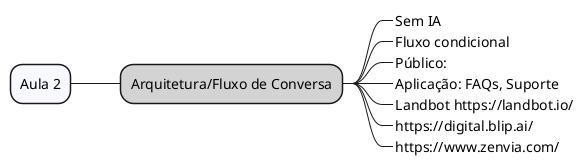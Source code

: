 @startmindmap

*[#F8F8FF] Aula 2

**[#LightGray] Arquitetura/Fluxo de Conversa

***_ Sem IA
***_ Fluxo condicional
***_ Público: 
***_ Aplicação: FAQs, Suporte
***_ Landbot https://landbot.io/
***_ https://digital.blip.ai/
***_ https://www.zenvia.com/

left side


@endmindmap